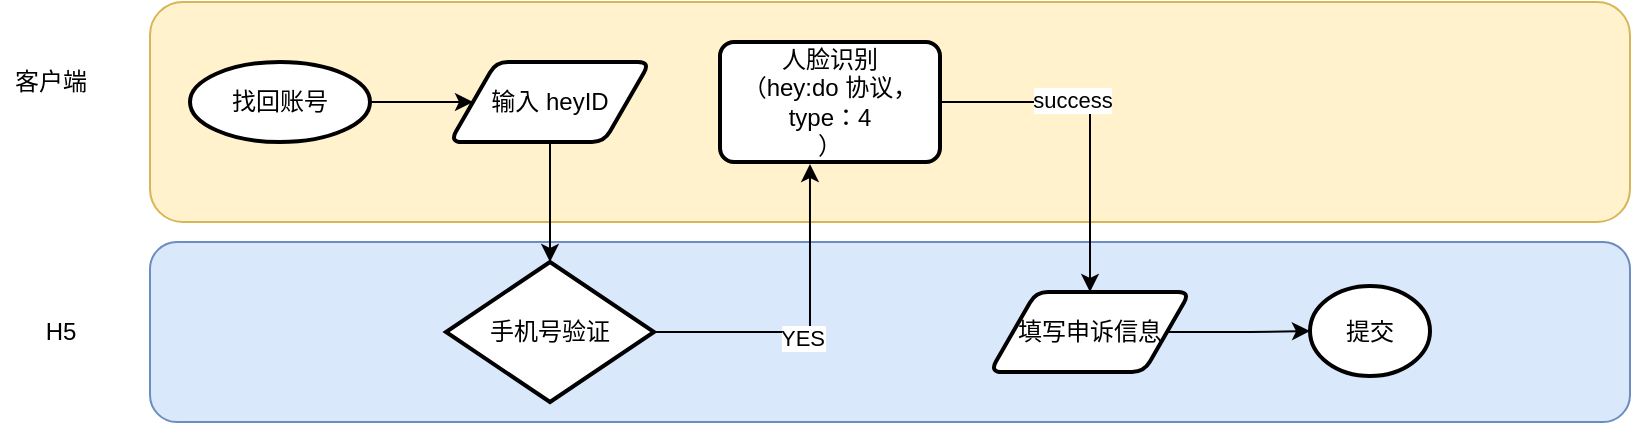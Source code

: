 <mxfile version="16.4.7" type="github">
  <diagram name="Page-1" id="c7488fd3-1785-93aa-aadb-54a6760d102a">
    <mxGraphModel dx="1415" dy="769" grid="1" gridSize="10" guides="1" tooltips="1" connect="1" arrows="1" fold="1" page="1" pageScale="1" pageWidth="1100" pageHeight="850" background="none" math="0" shadow="0">
      <root>
        <mxCell id="0" />
        <mxCell id="1" parent="0" />
        <mxCell id="jojfpc9gebokNS5uU6X--34" value="" style="rounded=1;whiteSpace=wrap;html=1;fillColor=#dae8fc;strokeColor=#6c8ebf;" vertex="1" parent="1">
          <mxGeometry x="210" y="200" width="740" height="90" as="geometry" />
        </mxCell>
        <mxCell id="jojfpc9gebokNS5uU6X--33" value="" style="rounded=1;whiteSpace=wrap;html=1;fillColor=#fff2cc;strokeColor=#d6b656;" vertex="1" parent="1">
          <mxGeometry x="210" y="80" width="740" height="110" as="geometry" />
        </mxCell>
        <mxCell id="jojfpc9gebokNS5uU6X--28" style="edgeStyle=orthogonalEdgeStyle;rounded=0;orthogonalLoop=1;jettySize=auto;html=1;exitX=1;exitY=0.5;exitDx=0;exitDy=0;exitPerimeter=0;entryX=0;entryY=0.5;entryDx=0;entryDy=0;" edge="1" parent="1" source="jojfpc9gebokNS5uU6X--14" target="jojfpc9gebokNS5uU6X--15">
          <mxGeometry relative="1" as="geometry" />
        </mxCell>
        <mxCell id="jojfpc9gebokNS5uU6X--14" value="找回账号" style="strokeWidth=2;html=1;shape=mxgraph.flowchart.start_1;whiteSpace=wrap;" vertex="1" parent="1">
          <mxGeometry x="230" y="110" width="90" height="40" as="geometry" />
        </mxCell>
        <mxCell id="jojfpc9gebokNS5uU6X--30" style="edgeStyle=orthogonalEdgeStyle;rounded=0;orthogonalLoop=1;jettySize=auto;html=1;" edge="1" parent="1" source="jojfpc9gebokNS5uU6X--15" target="jojfpc9gebokNS5uU6X--18">
          <mxGeometry relative="1" as="geometry" />
        </mxCell>
        <mxCell id="jojfpc9gebokNS5uU6X--15" value="输入 heyID" style="shape=parallelogram;html=1;strokeWidth=2;perimeter=parallelogramPerimeter;whiteSpace=wrap;rounded=1;arcSize=12;size=0.23;" vertex="1" parent="1">
          <mxGeometry x="360" y="110" width="100" height="40" as="geometry" />
        </mxCell>
        <mxCell id="jojfpc9gebokNS5uU6X--21" style="edgeStyle=orthogonalEdgeStyle;rounded=0;orthogonalLoop=1;jettySize=auto;html=1;exitX=1;exitY=0.5;exitDx=0;exitDy=0;exitPerimeter=0;entryX=0.409;entryY=1.017;entryDx=0;entryDy=0;entryPerimeter=0;" edge="1" parent="1" source="jojfpc9gebokNS5uU6X--18" target="jojfpc9gebokNS5uU6X--19">
          <mxGeometry relative="1" as="geometry" />
        </mxCell>
        <mxCell id="jojfpc9gebokNS5uU6X--22" value="YES" style="edgeLabel;html=1;align=center;verticalAlign=middle;resizable=0;points=[];" vertex="1" connectable="0" parent="jojfpc9gebokNS5uU6X--21">
          <mxGeometry x="-0.101" y="-3" relative="1" as="geometry">
            <mxPoint x="1" as="offset" />
          </mxGeometry>
        </mxCell>
        <mxCell id="jojfpc9gebokNS5uU6X--18" value="手机号验证" style="strokeWidth=2;html=1;shape=mxgraph.flowchart.decision;whiteSpace=wrap;" vertex="1" parent="1">
          <mxGeometry x="358" y="210" width="104" height="70" as="geometry" />
        </mxCell>
        <mxCell id="jojfpc9gebokNS5uU6X--31" style="edgeStyle=orthogonalEdgeStyle;rounded=0;orthogonalLoop=1;jettySize=auto;html=1;entryX=0.5;entryY=0;entryDx=0;entryDy=0;" edge="1" parent="1" source="jojfpc9gebokNS5uU6X--19" target="jojfpc9gebokNS5uU6X--24">
          <mxGeometry relative="1" as="geometry" />
        </mxCell>
        <mxCell id="jojfpc9gebokNS5uU6X--37" value="success" style="edgeLabel;html=1;align=center;verticalAlign=middle;resizable=0;points=[];" vertex="1" connectable="0" parent="jojfpc9gebokNS5uU6X--31">
          <mxGeometry x="-0.224" y="1" relative="1" as="geometry">
            <mxPoint as="offset" />
          </mxGeometry>
        </mxCell>
        <mxCell id="jojfpc9gebokNS5uU6X--19" value="人脸识别&lt;br&gt;（hey:do 协议，type：4&lt;br&gt;）" style="rounded=1;whiteSpace=wrap;html=1;absoluteArcSize=1;arcSize=14;strokeWidth=2;" vertex="1" parent="1">
          <mxGeometry x="495" y="100" width="110" height="60" as="geometry" />
        </mxCell>
        <mxCell id="jojfpc9gebokNS5uU6X--32" style="edgeStyle=orthogonalEdgeStyle;rounded=0;orthogonalLoop=1;jettySize=auto;html=1;entryX=0;entryY=0.5;entryDx=0;entryDy=0;entryPerimeter=0;" edge="1" parent="1" source="jojfpc9gebokNS5uU6X--24" target="jojfpc9gebokNS5uU6X--25">
          <mxGeometry relative="1" as="geometry" />
        </mxCell>
        <mxCell id="jojfpc9gebokNS5uU6X--24" value="填写申诉信息" style="shape=parallelogram;html=1;strokeWidth=2;perimeter=parallelogramPerimeter;whiteSpace=wrap;rounded=1;arcSize=12;size=0.23;" vertex="1" parent="1">
          <mxGeometry x="630" y="225" width="100" height="40" as="geometry" />
        </mxCell>
        <mxCell id="jojfpc9gebokNS5uU6X--25" value="提交" style="strokeWidth=2;html=1;shape=mxgraph.flowchart.start_1;whiteSpace=wrap;" vertex="1" parent="1">
          <mxGeometry x="790" y="222" width="60" height="45" as="geometry" />
        </mxCell>
        <mxCell id="jojfpc9gebokNS5uU6X--35" value="客户端" style="text;html=1;align=center;verticalAlign=middle;resizable=0;points=[];autosize=1;strokeColor=none;fillColor=none;" vertex="1" parent="1">
          <mxGeometry x="135" y="110" width="50" height="20" as="geometry" />
        </mxCell>
        <mxCell id="jojfpc9gebokNS5uU6X--36" value="H5" style="text;html=1;align=center;verticalAlign=middle;resizable=0;points=[];autosize=1;strokeColor=none;fillColor=none;" vertex="1" parent="1">
          <mxGeometry x="150" y="234.5" width="30" height="20" as="geometry" />
        </mxCell>
      </root>
    </mxGraphModel>
  </diagram>
</mxfile>
